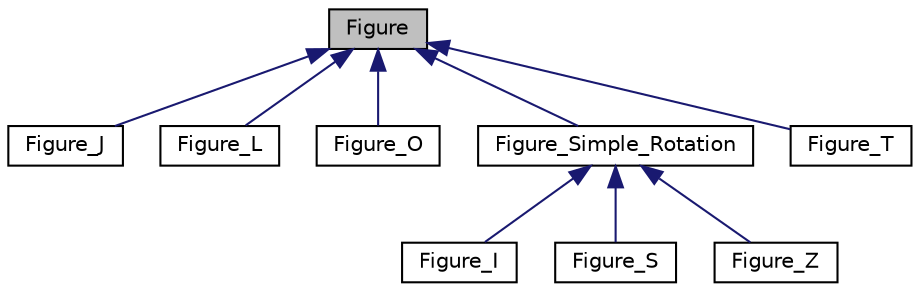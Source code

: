 digraph "Figure"
{
  edge [fontname="Helvetica",fontsize="10",labelfontname="Helvetica",labelfontsize="10"];
  node [fontname="Helvetica",fontsize="10",shape=record];
  Node0 [label="Figure",height=0.2,width=0.4,color="black", fillcolor="grey75", style="filled", fontcolor="black"];
  Node0 -> Node1 [dir="back",color="midnightblue",fontsize="10",style="solid"];
  Node1 [label="Figure_J",height=0.2,width=0.4,color="black", fillcolor="white", style="filled",URL="$classFigure__J.html",tooltip="J figure class. "];
  Node0 -> Node2 [dir="back",color="midnightblue",fontsize="10",style="solid"];
  Node2 [label="Figure_L",height=0.2,width=0.4,color="black", fillcolor="white", style="filled",URL="$classFigure__L.html",tooltip="L figure class. "];
  Node0 -> Node3 [dir="back",color="midnightblue",fontsize="10",style="solid"];
  Node3 [label="Figure_O",height=0.2,width=0.4,color="black", fillcolor="white", style="filled",URL="$classFigure__O.html",tooltip="Squared figure class. "];
  Node0 -> Node4 [dir="back",color="midnightblue",fontsize="10",style="solid"];
  Node4 [label="Figure_Simple_Rotation",height=0.2,width=0.4,color="black", fillcolor="white", style="filled",URL="$classFigure__Simple__Rotation.html",tooltip="Class that generalizes all the figures with only two possible rotations. "];
  Node4 -> Node5 [dir="back",color="midnightblue",fontsize="10",style="solid"];
  Node5 [label="Figure_I",height=0.2,width=0.4,color="black", fillcolor="white", style="filled",URL="$classFigure__I.html",tooltip="Stick figure class. "];
  Node4 -> Node6 [dir="back",color="midnightblue",fontsize="10",style="solid"];
  Node6 [label="Figure_S",height=0.2,width=0.4,color="black", fillcolor="white", style="filled",URL="$classFigure__S.html",tooltip="S figure class. "];
  Node4 -> Node7 [dir="back",color="midnightblue",fontsize="10",style="solid"];
  Node7 [label="Figure_Z",height=0.2,width=0.4,color="black", fillcolor="white", style="filled",URL="$classFigure__Z.html",tooltip="Z figure class. "];
  Node0 -> Node8 [dir="back",color="midnightblue",fontsize="10",style="solid"];
  Node8 [label="Figure_T",height=0.2,width=0.4,color="black", fillcolor="white", style="filled",URL="$classFigure__T.html",tooltip="T figure class. "];
}
